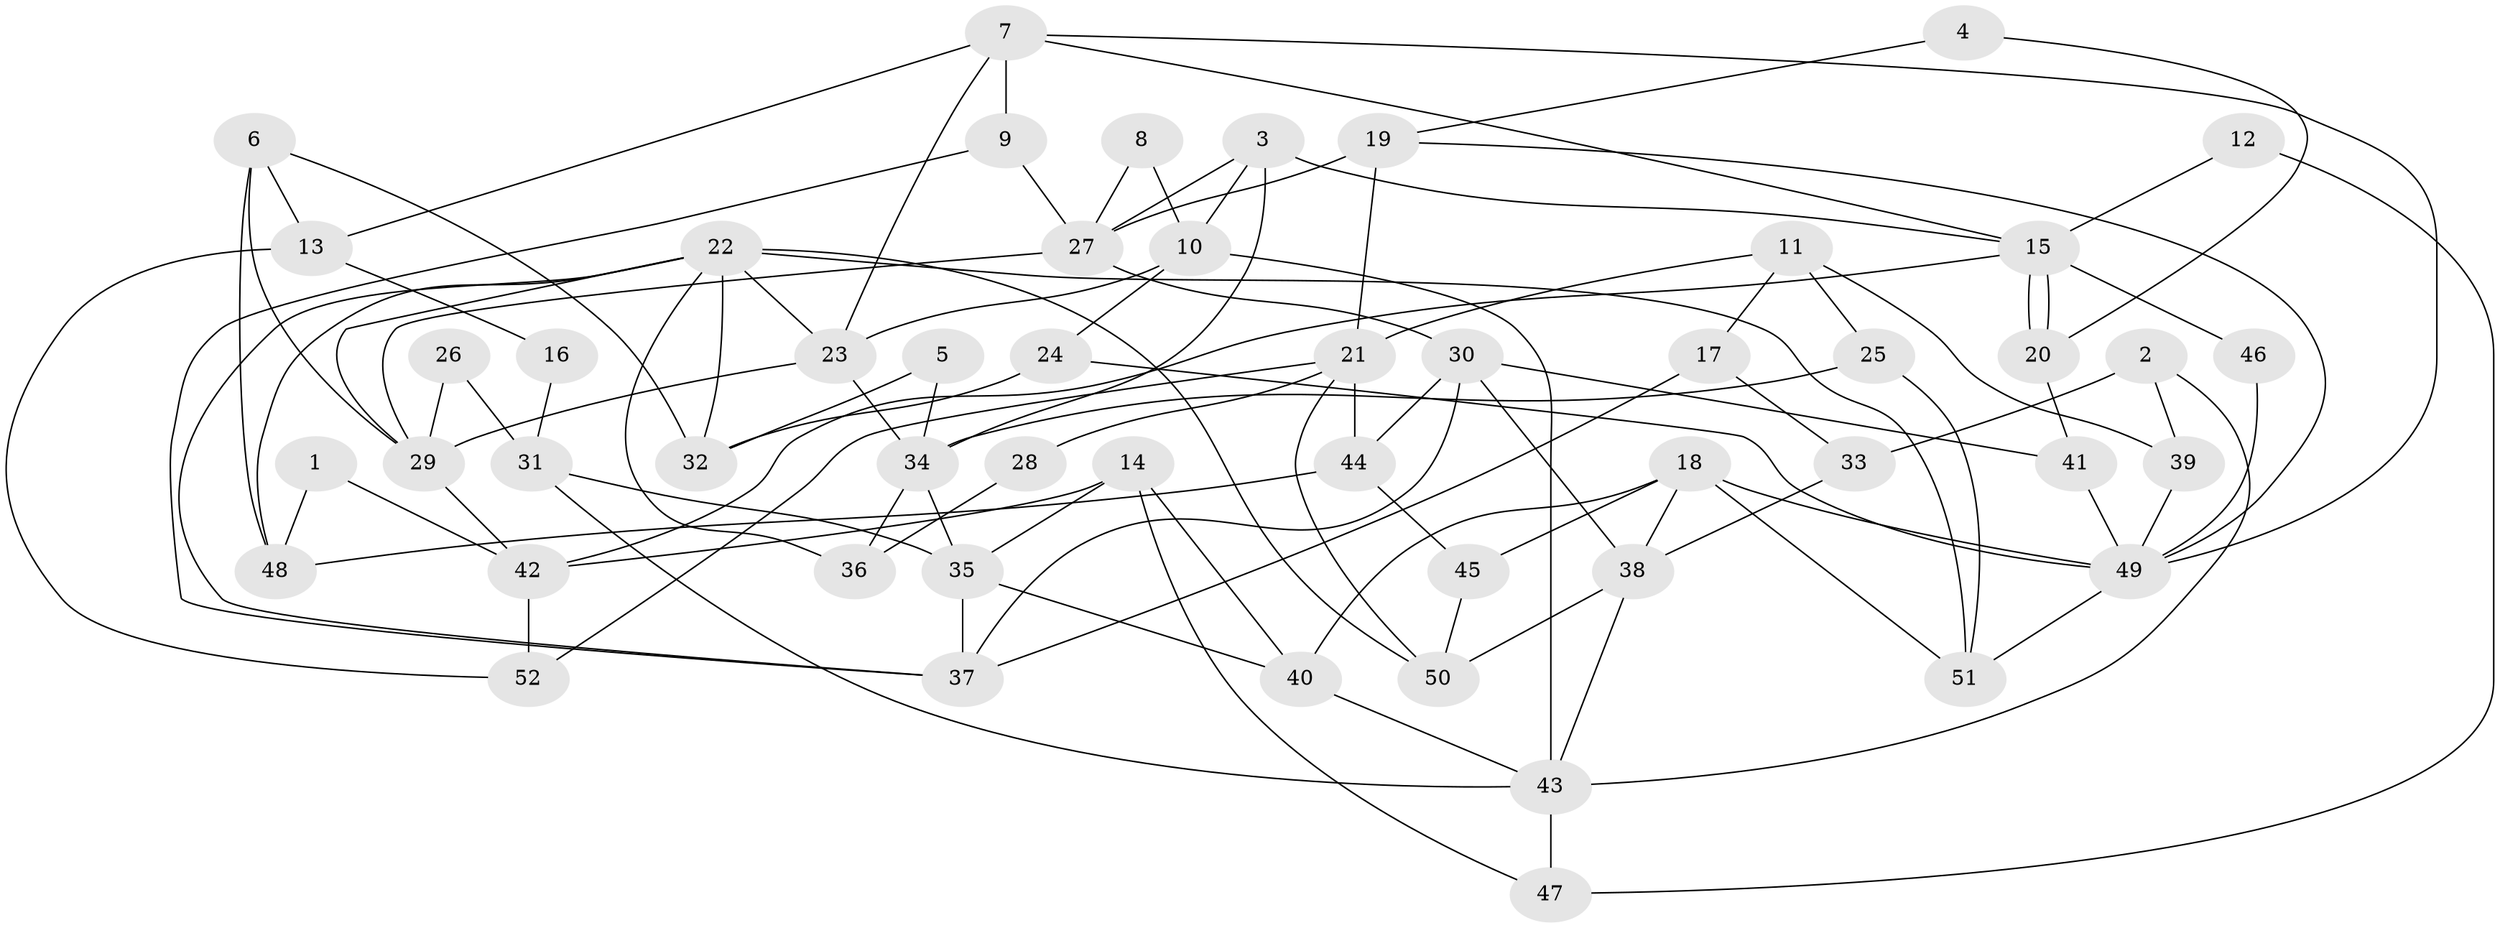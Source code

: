 // Generated by graph-tools (version 1.1) at 2025/11/02/27/25 16:11:24]
// undirected, 52 vertices, 104 edges
graph export_dot {
graph [start="1"]
  node [color=gray90,style=filled];
  1;
  2;
  3;
  4;
  5;
  6;
  7;
  8;
  9;
  10;
  11;
  12;
  13;
  14;
  15;
  16;
  17;
  18;
  19;
  20;
  21;
  22;
  23;
  24;
  25;
  26;
  27;
  28;
  29;
  30;
  31;
  32;
  33;
  34;
  35;
  36;
  37;
  38;
  39;
  40;
  41;
  42;
  43;
  44;
  45;
  46;
  47;
  48;
  49;
  50;
  51;
  52;
  1 -- 48;
  1 -- 42;
  2 -- 33;
  2 -- 43;
  2 -- 39;
  3 -- 15;
  3 -- 34;
  3 -- 10;
  3 -- 27;
  4 -- 19;
  4 -- 20;
  5 -- 32;
  5 -- 34;
  6 -- 32;
  6 -- 48;
  6 -- 13;
  6 -- 29;
  7 -- 23;
  7 -- 49;
  7 -- 9;
  7 -- 13;
  7 -- 15;
  8 -- 27;
  8 -- 10;
  9 -- 27;
  9 -- 37;
  10 -- 23;
  10 -- 24;
  10 -- 43;
  11 -- 39;
  11 -- 21;
  11 -- 17;
  11 -- 25;
  12 -- 15;
  12 -- 47;
  13 -- 16;
  13 -- 52;
  14 -- 42;
  14 -- 40;
  14 -- 35;
  14 -- 47;
  15 -- 20;
  15 -- 20;
  15 -- 42;
  15 -- 46;
  16 -- 31;
  17 -- 37;
  17 -- 33;
  18 -- 38;
  18 -- 51;
  18 -- 40;
  18 -- 45;
  18 -- 49;
  19 -- 21;
  19 -- 27;
  19 -- 49;
  20 -- 41;
  21 -- 52;
  21 -- 50;
  21 -- 28;
  21 -- 44;
  22 -- 37;
  22 -- 51;
  22 -- 23;
  22 -- 29;
  22 -- 32;
  22 -- 36;
  22 -- 48;
  22 -- 50;
  23 -- 29;
  23 -- 34;
  24 -- 49;
  24 -- 32;
  25 -- 34;
  25 -- 51;
  26 -- 31;
  26 -- 29;
  27 -- 29;
  27 -- 30;
  28 -- 36;
  29 -- 42;
  30 -- 37;
  30 -- 38;
  30 -- 41;
  30 -- 44;
  31 -- 35;
  31 -- 43;
  33 -- 38;
  34 -- 35;
  34 -- 36;
  35 -- 40;
  35 -- 37;
  38 -- 50;
  38 -- 43;
  39 -- 49;
  40 -- 43;
  41 -- 49;
  42 -- 52;
  43 -- 47;
  44 -- 45;
  44 -- 48;
  45 -- 50;
  46 -- 49;
  49 -- 51;
}
